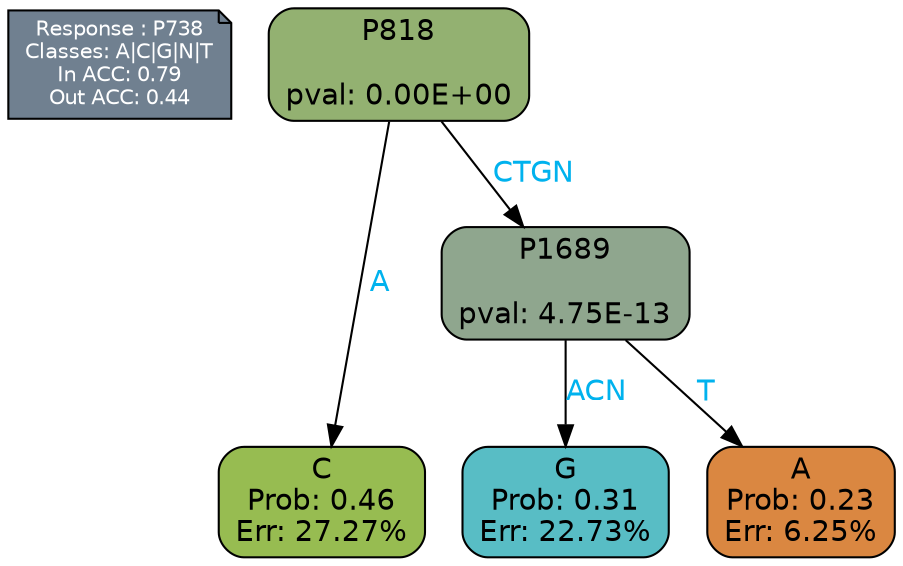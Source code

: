 digraph Tree {
node [shape=box, style="filled, rounded", color="black", fontname=helvetica] ;
graph [ranksep=equally, splines=polylines, bgcolor=transparent, dpi=600] ;
edge [fontname=helvetica] ;
LEGEND [label="Response : P738
Classes: A|C|G|N|T
In ACC: 0.79
Out ACC: 0.44
",shape=note,align=left,style=filled,fillcolor="slategray",fontcolor="white",fontsize=10];1 [label="P818

pval: 0.00E+00", fillcolor="#93b171"] ;
2 [label="C
Prob: 0.46
Err: 27.27%", fillcolor="#97bc51"] ;
3 [label="P1689

pval: 4.75E-13", fillcolor="#8fa68e"] ;
4 [label="G
Prob: 0.31
Err: 22.73%", fillcolor="#58bdc5"] ;
5 [label="A
Prob: 0.23
Err: 6.25%", fillcolor="#da8741"] ;
1 -> 2 [label="A",fontcolor=deepskyblue2] ;
1 -> 3 [label="CTGN",fontcolor=deepskyblue2] ;
3 -> 4 [label="ACN",fontcolor=deepskyblue2] ;
3 -> 5 [label="T",fontcolor=deepskyblue2] ;
{rank = same; 2;4;5;}{rank = same; LEGEND;1;}}